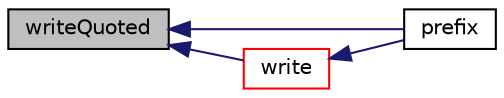 digraph "writeQuoted"
{
  bgcolor="transparent";
  edge [fontname="Helvetica",fontsize="10",labelfontname="Helvetica",labelfontsize="10"];
  node [fontname="Helvetica",fontsize="10",shape=record];
  rankdir="LR";
  Node92 [label="writeQuoted",height=0.2,width=0.4,color="black", fillcolor="grey75", style="filled", fontcolor="black"];
  Node92 -> Node93 [dir="back",color="midnightblue",fontsize="10",style="solid",fontname="Helvetica"];
  Node93 [label="prefix",height=0.2,width=0.4,color="black",URL="$a27401.html#ab6020e820e225c61b1cb3dd5a315ff53",tooltip="Return non-const access to the prefix of the stream. "];
  Node92 -> Node94 [dir="back",color="midnightblue",fontsize="10",style="solid",fontname="Helvetica"];
  Node94 [label="write",height=0.2,width=0.4,color="red",URL="$a27401.html#a52c3f56f115b2b9b1b7db001a3784003",tooltip="Write next token to stream. "];
  Node94 -> Node93 [dir="back",color="midnightblue",fontsize="10",style="solid",fontname="Helvetica"];
}
